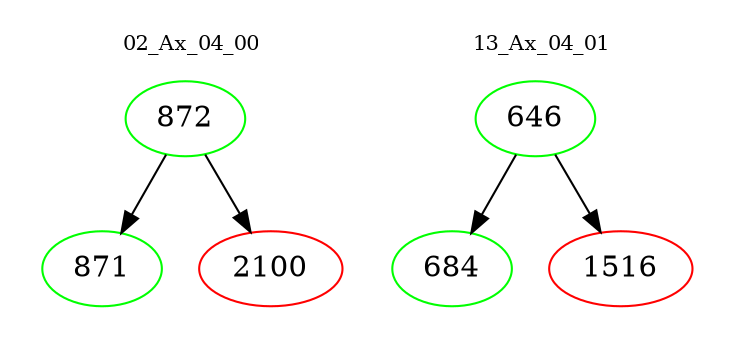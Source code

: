 digraph{
subgraph cluster_0 {
color = white
label = "02_Ax_04_00";
fontsize=10;
T0_872 [label="872", color="green"]
T0_872 -> T0_871 [color="black"]
T0_871 [label="871", color="green"]
T0_872 -> T0_2100 [color="black"]
T0_2100 [label="2100", color="red"]
}
subgraph cluster_1 {
color = white
label = "13_Ax_04_01";
fontsize=10;
T1_646 [label="646", color="green"]
T1_646 -> T1_684 [color="black"]
T1_684 [label="684", color="green"]
T1_646 -> T1_1516 [color="black"]
T1_1516 [label="1516", color="red"]
}
}
